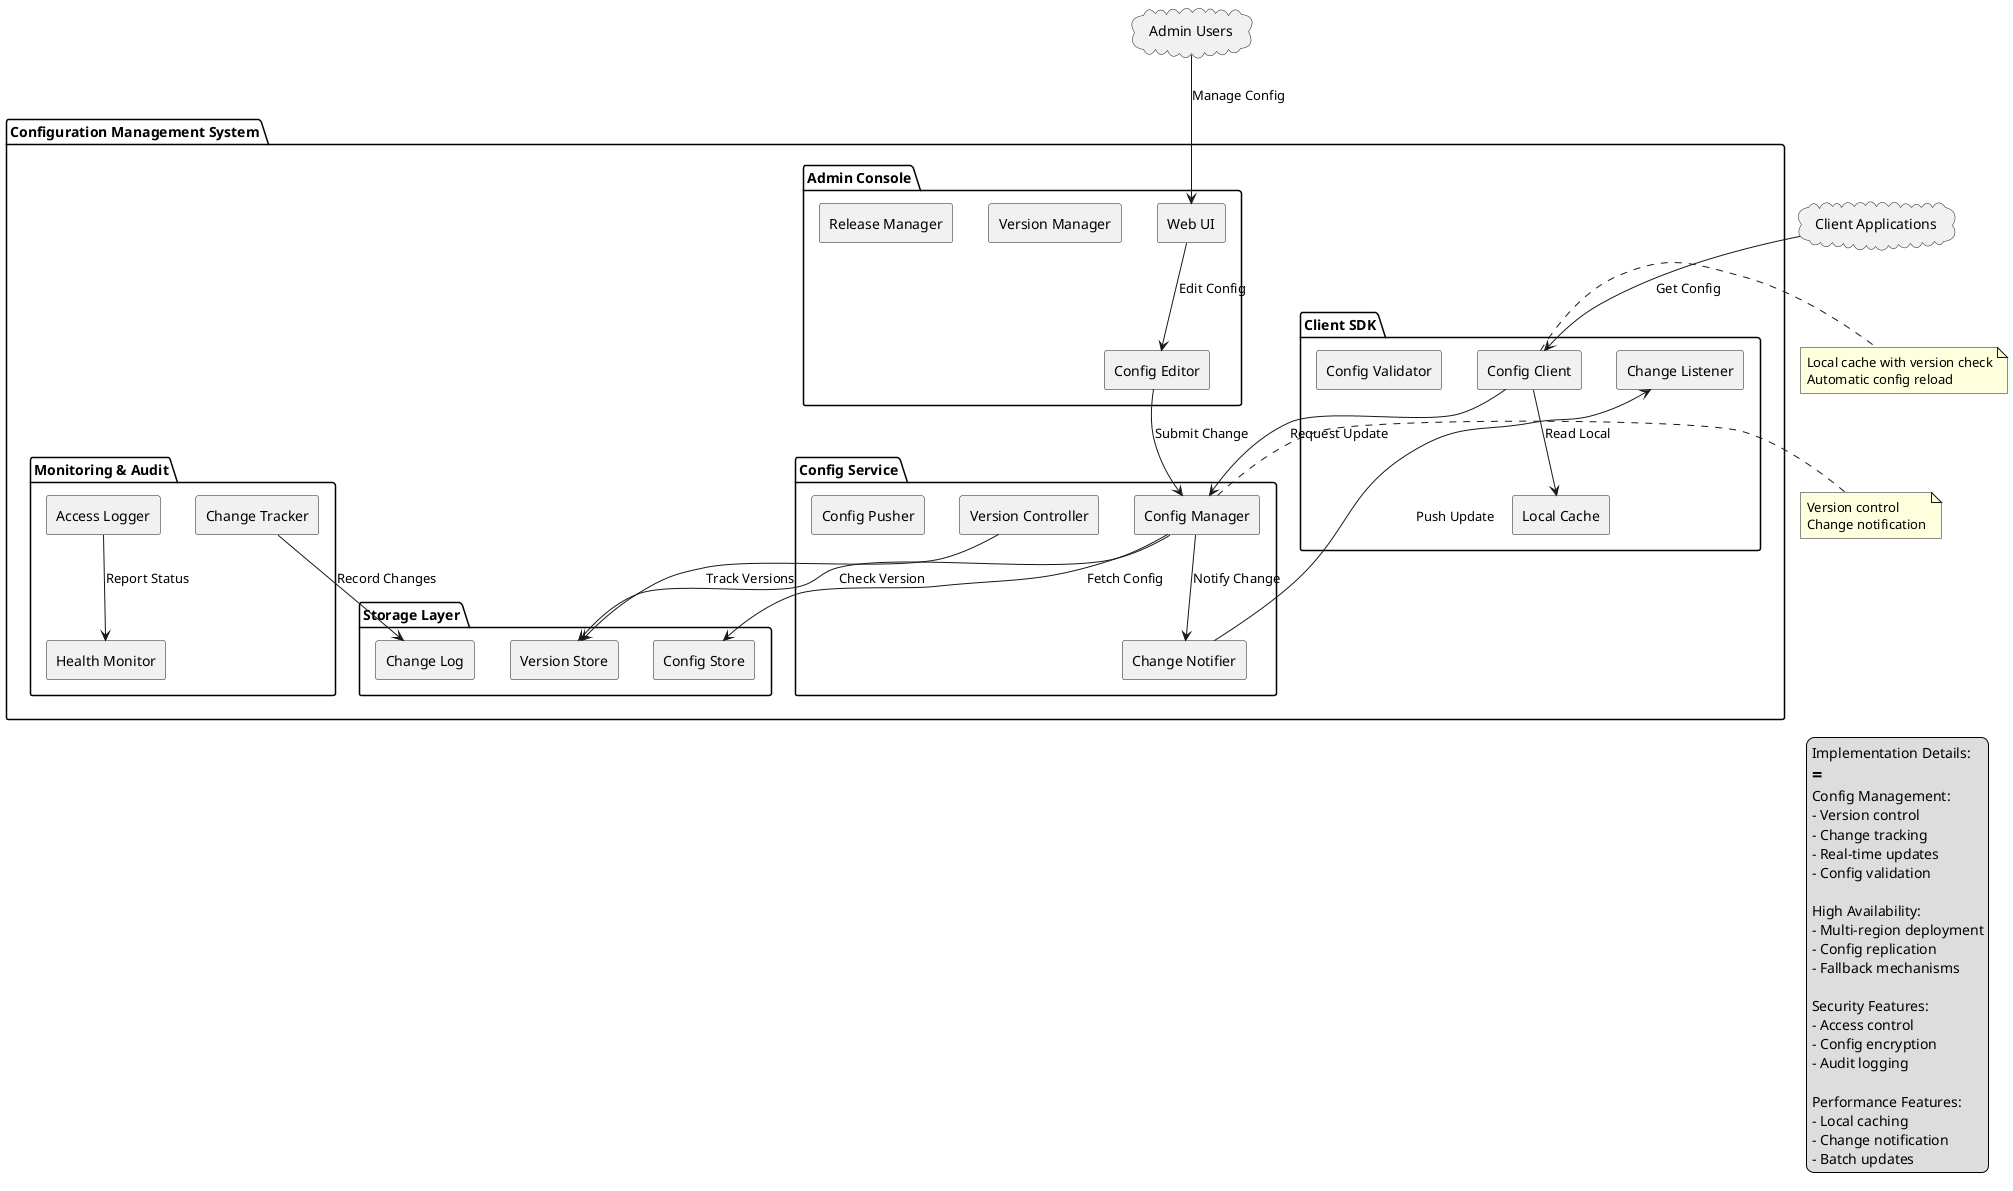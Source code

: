 @startuml
skinparam componentStyle rectangle

package "Configuration Management System" {
    package "Client SDK" {
        component "Config Client" as ConfigClient
        component "Local Cache" as LocalCache
        component "Change Listener" as ChangeListener
        component "Config Validator" as ConfigValidator
    }
    
    package "Config Service" {
        component "Config Manager" as ConfigManager
        component "Version Controller" as VersionController
        component "Change Notifier" as ChangeNotifier
        component "Config Pusher" as ConfigPusher
    }
    
    package "Storage Layer" {
        component "Config Store" as ConfigStore
        component "Version Store" as VersionStore
        component "Change Log" as ChangeLog
    }
    
    package "Admin Console" {
        component "Web UI" as WebUI
        component "Config Editor" as ConfigEditor
        component "Version Manager" as VersionManager
        component "Release Manager" as ReleaseManager
    }
    
    package "Monitoring & Audit" {
        component "Access Logger" as AccessLogger
        component "Change Tracker" as ChangeTracker
        component "Health Monitor" as HealthMonitor
    }
}

cloud "Client Applications" as Clients
cloud "Admin Users" as Admins

Clients --> ConfigClient : Get Config
ConfigClient --> LocalCache : Read Local
ConfigClient --> ConfigManager : Request Update
ConfigManager --> ConfigStore : Fetch Config
ConfigManager --> VersionStore : Check Version

Admins --> WebUI : Manage Config
WebUI --> ConfigEditor : Edit Config
ConfigEditor --> ConfigManager : Submit Change
ConfigManager --> ChangeNotifier : Notify Change
ChangeNotifier --> ChangeListener : Push Update

VersionController --> VersionStore : Track Versions
ChangeTracker --> ChangeLog : Record Changes
AccessLogger --> HealthMonitor : Report Status

note right of ConfigClient
  Local cache with version check
  Automatic config reload
end note

note right of ConfigManager
  Version control
  Change notification
end note

legend right
Implementation Details:
==
Config Management:
- Version control
- Change tracking
- Real-time updates
- Config validation

High Availability:
- Multi-region deployment
- Config replication
- Fallback mechanisms

Security Features:
- Access control
- Config encryption
- Audit logging

Performance Features:
- Local caching
- Change notification
- Batch updates
end legend

@enduml 